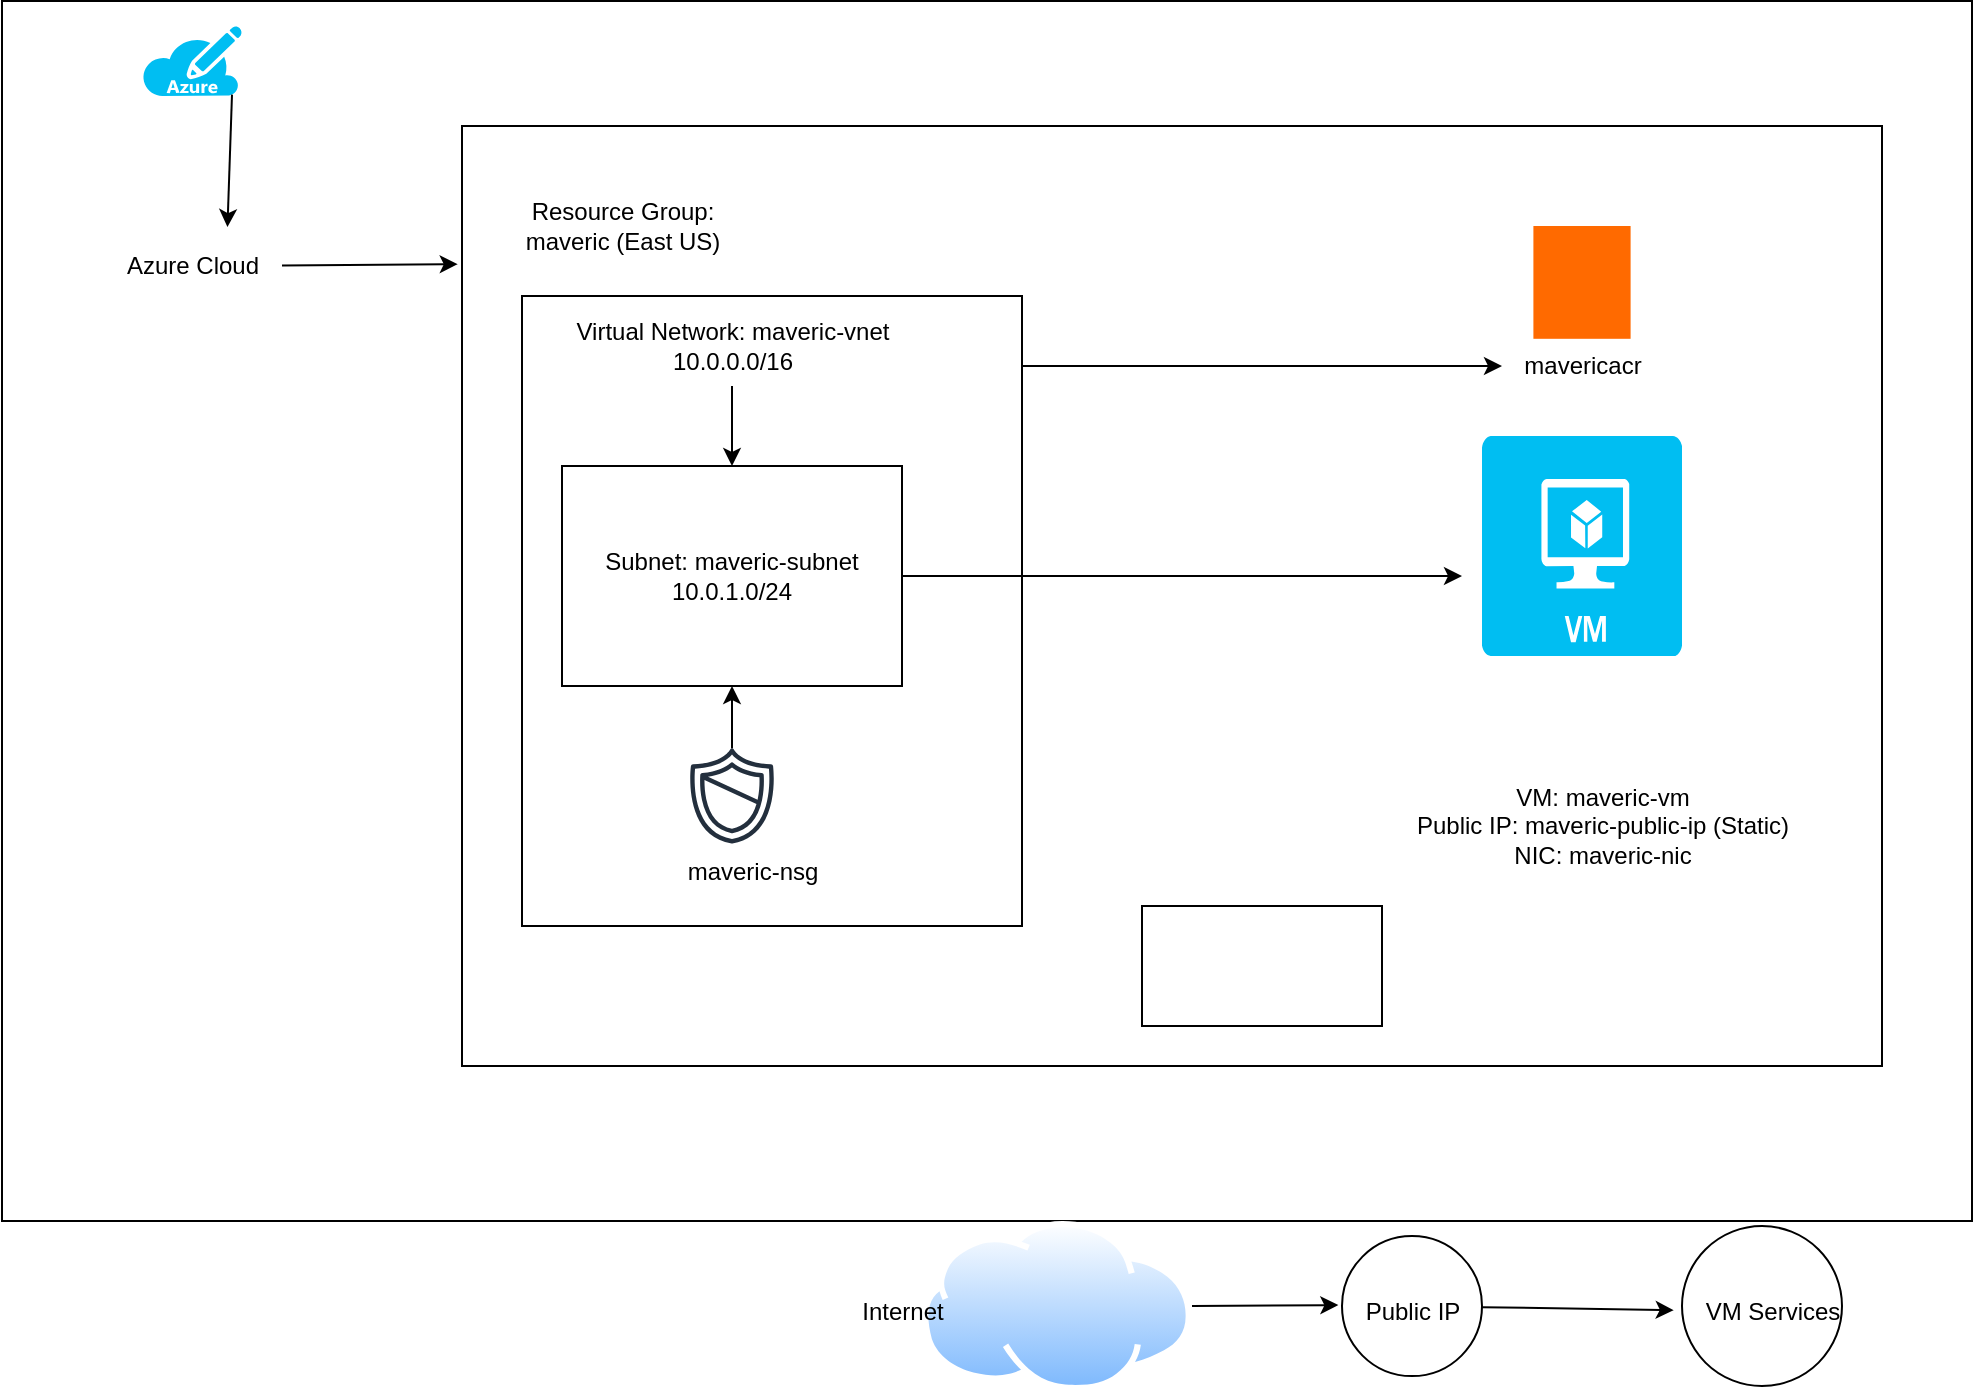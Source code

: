 <mxfile version="26.1.0">
  <diagram name="Page-1" id="vFzVG2v4a-QTF86SDmSL">
    <mxGraphModel dx="2288" dy="871" grid="1" gridSize="10" guides="1" tooltips="1" connect="1" arrows="1" fold="1" page="1" pageScale="1" pageWidth="850" pageHeight="1100" math="0" shadow="0">
      <root>
        <mxCell id="0" />
        <mxCell id="1" parent="0" />
        <mxCell id="4RFPzDFZCLjAgnLNIc_q-1" value="" style="rounded=0;whiteSpace=wrap;html=1;" vertex="1" parent="1">
          <mxGeometry x="-230" y="57.5" width="985" height="610" as="geometry" />
        </mxCell>
        <mxCell id="4RFPzDFZCLjAgnLNIc_q-2" value="&lt;div&gt;Azure Cloud&quot;&lt;/div&gt;" style="text;html=1;align=center;verticalAlign=middle;resizable=0;points=[];autosize=1;strokeColor=none;fillColor=none;" vertex="1" parent="1">
          <mxGeometry x="180" y="150" width="90" height="30" as="geometry" />
        </mxCell>
        <mxCell id="4RFPzDFZCLjAgnLNIc_q-3" value="" style="rounded=0;whiteSpace=wrap;html=1;" vertex="1" parent="1">
          <mxGeometry y="120" width="710" height="470" as="geometry" />
        </mxCell>
        <mxCell id="4RFPzDFZCLjAgnLNIc_q-4" value="&lt;div&gt;Resource Group:&lt;br/&gt;maveric (East US)&lt;/div&gt;" style="text;html=1;align=center;verticalAlign=middle;resizable=0;points=[];autosize=1;strokeColor=none;fillColor=none;" vertex="1" parent="1">
          <mxGeometry x="20" y="150" width="120" height="40" as="geometry" />
        </mxCell>
        <mxCell id="4RFPzDFZCLjAgnLNIc_q-6" value="" style="rounded=0;whiteSpace=wrap;html=1;" vertex="1" parent="1">
          <mxGeometry x="30" y="205" width="250" height="315" as="geometry" />
        </mxCell>
        <mxCell id="4RFPzDFZCLjAgnLNIc_q-46" style="edgeStyle=none;rounded=0;orthogonalLoop=1;jettySize=auto;html=1;" edge="1" parent="1" target="4RFPzDFZCLjAgnLNIc_q-17">
          <mxGeometry relative="1" as="geometry">
            <mxPoint x="280" y="240" as="sourcePoint" />
          </mxGeometry>
        </mxCell>
        <mxCell id="4RFPzDFZCLjAgnLNIc_q-48" value="" style="edgeStyle=none;rounded=0;orthogonalLoop=1;jettySize=auto;html=1;" edge="1" parent="1" source="4RFPzDFZCLjAgnLNIc_q-7" target="4RFPzDFZCLjAgnLNIc_q-8">
          <mxGeometry relative="1" as="geometry" />
        </mxCell>
        <mxCell id="4RFPzDFZCLjAgnLNIc_q-7" value="&lt;div&gt;Virtual Network: maveric-vnet&lt;/div&gt;&lt;div&gt;10.0.0.0/16&lt;/div&gt;" style="text;html=1;align=center;verticalAlign=middle;resizable=0;points=[];autosize=1;strokeColor=none;fillColor=none;" vertex="1" parent="1">
          <mxGeometry x="45" y="210" width="180" height="40" as="geometry" />
        </mxCell>
        <mxCell id="4RFPzDFZCLjAgnLNIc_q-8" value="&lt;div&gt;Subnet: maveric-subnet&lt;/div&gt;&lt;div&gt;10.0.1.0/24&lt;/div&gt;" style="rounded=0;whiteSpace=wrap;html=1;" vertex="1" parent="1">
          <mxGeometry x="50" y="290" width="170" height="110" as="geometry" />
        </mxCell>
        <mxCell id="4RFPzDFZCLjAgnLNIc_q-44" value="" style="edgeStyle=none;rounded=0;orthogonalLoop=1;jettySize=auto;html=1;" edge="1" parent="1" source="4RFPzDFZCLjAgnLNIc_q-9" target="4RFPzDFZCLjAgnLNIc_q-8">
          <mxGeometry relative="1" as="geometry" />
        </mxCell>
        <mxCell id="4RFPzDFZCLjAgnLNIc_q-9" value="" style="sketch=0;outlineConnect=0;fontColor=#232F3E;gradientColor=none;fillColor=#232F3D;strokeColor=none;dashed=0;verticalLabelPosition=bottom;verticalAlign=top;align=center;html=1;fontSize=12;fontStyle=0;aspect=fixed;pointerEvents=1;shape=mxgraph.aws4.shield2;" vertex="1" parent="1">
          <mxGeometry x="110" y="430" width="50" height="50" as="geometry" />
        </mxCell>
        <mxCell id="4RFPzDFZCLjAgnLNIc_q-10" value="&lt;div&gt;maveric-nsg&lt;/div&gt;&lt;div&gt;&lt;br&gt;&lt;/div&gt;" style="text;html=1;align=center;verticalAlign=middle;resizable=0;points=[];autosize=1;strokeColor=none;fillColor=none;" vertex="1" parent="1">
          <mxGeometry x="100" y="480" width="90" height="40" as="geometry" />
        </mxCell>
        <mxCell id="4RFPzDFZCLjAgnLNIc_q-11" value="" style="verticalLabelPosition=bottom;html=1;verticalAlign=top;align=center;strokeColor=none;fillColor=#00BEF2;shape=mxgraph.azure.virtual_machine;" vertex="1" parent="1">
          <mxGeometry x="510" y="275" width="100" height="110" as="geometry" />
        </mxCell>
        <mxCell id="4RFPzDFZCLjAgnLNIc_q-12" value="&lt;div&gt;VM: maveric-vm&lt;/div&gt;&lt;div&gt;Public IP: maveric-public-ip (Static)&lt;/div&gt;&lt;div&gt;NIC: maveric-nic&lt;/div&gt;" style="text;html=1;align=center;verticalAlign=middle;resizable=0;points=[];autosize=1;strokeColor=none;fillColor=none;" vertex="1" parent="1">
          <mxGeometry x="465" y="440" width="210" height="60" as="geometry" />
        </mxCell>
        <mxCell id="4RFPzDFZCLjAgnLNIc_q-14" value="" style="points=[];aspect=fixed;html=1;align=center;shadow=0;dashed=0;fillColor=#FF6A00;strokeColor=none;shape=mxgraph.alibaba_cloud.acr_cloud_container_registry;" vertex="1" parent="1">
          <mxGeometry x="535.7" y="170" width="48.6" height="56.4" as="geometry" />
        </mxCell>
        <mxCell id="4RFPzDFZCLjAgnLNIc_q-17" value="&lt;div&gt;&lt;br&gt;&lt;/div&gt;&lt;div&gt;mavericacr&lt;/div&gt;&lt;div&gt;&lt;br&gt;&lt;/div&gt;" style="text;html=1;align=center;verticalAlign=middle;resizable=0;points=[];autosize=1;strokeColor=none;fillColor=none;" vertex="1" parent="1">
          <mxGeometry x="520" y="210" width="80" height="60" as="geometry" />
        </mxCell>
        <mxCell id="4RFPzDFZCLjAgnLNIc_q-19" value="" style="image;aspect=fixed;perimeter=ellipsePerimeter;html=1;align=center;shadow=0;dashed=0;spacingTop=3;image=img/lib/active_directory/internet_cloud.svg;" vertex="1" parent="1">
          <mxGeometry x="230" y="667.5" width="135" height="85.05" as="geometry" />
        </mxCell>
        <mxCell id="4RFPzDFZCLjAgnLNIc_q-21" value="&lt;div&gt;Internet&lt;/div&gt;" style="text;html=1;align=center;verticalAlign=middle;resizable=0;points=[];autosize=1;strokeColor=none;fillColor=none;" vertex="1" parent="1">
          <mxGeometry x="190" y="697.52" width="60" height="30" as="geometry" />
        </mxCell>
        <mxCell id="4RFPzDFZCLjAgnLNIc_q-26" value="Azure Cloud" style="text;html=1;align=center;verticalAlign=middle;resizable=0;points=[];autosize=1;strokeColor=none;fillColor=none;" vertex="1" parent="1">
          <mxGeometry x="-180" y="175" width="90" height="30" as="geometry" />
        </mxCell>
        <mxCell id="4RFPzDFZCLjAgnLNIc_q-33" value="" style="ellipse;whiteSpace=wrap;html=1;aspect=fixed;" vertex="1" parent="1">
          <mxGeometry x="440" y="675.05" width="70" height="70" as="geometry" />
        </mxCell>
        <mxCell id="4RFPzDFZCLjAgnLNIc_q-34" value="" style="ellipse;whiteSpace=wrap;html=1;aspect=fixed;" vertex="1" parent="1">
          <mxGeometry x="610" y="670.02" width="80" height="80" as="geometry" />
        </mxCell>
        <mxCell id="4RFPzDFZCLjAgnLNIc_q-35" value="&lt;div&gt;Public IP&lt;/div&gt;" style="text;html=1;align=center;verticalAlign=middle;resizable=0;points=[];autosize=1;strokeColor=none;fillColor=none;" vertex="1" parent="1">
          <mxGeometry x="440" y="697.52" width="70" height="30" as="geometry" />
        </mxCell>
        <mxCell id="4RFPzDFZCLjAgnLNIc_q-36" value="&lt;div&gt;VM Services&lt;/div&gt;" style="text;html=1;align=center;verticalAlign=middle;resizable=0;points=[];autosize=1;strokeColor=none;fillColor=none;" vertex="1" parent="1">
          <mxGeometry x="610" y="697.52" width="90" height="30" as="geometry" />
        </mxCell>
        <mxCell id="4RFPzDFZCLjAgnLNIc_q-37" style="edgeStyle=none;rounded=0;orthogonalLoop=1;jettySize=auto;html=1;entryX=-0.026;entryY=0.401;entryDx=0;entryDy=0;entryPerimeter=0;" edge="1" parent="1" source="4RFPzDFZCLjAgnLNIc_q-19" target="4RFPzDFZCLjAgnLNIc_q-35">
          <mxGeometry relative="1" as="geometry" />
        </mxCell>
        <mxCell id="4RFPzDFZCLjAgnLNIc_q-39" style="edgeStyle=none;rounded=0;orthogonalLoop=1;jettySize=auto;html=1;entryX=0.108;entryY=0.998;entryDx=0;entryDy=0;entryPerimeter=0;" edge="1" parent="1" source="4RFPzDFZCLjAgnLNIc_q-36" target="4RFPzDFZCLjAgnLNIc_q-36">
          <mxGeometry relative="1" as="geometry" />
        </mxCell>
        <mxCell id="4RFPzDFZCLjAgnLNIc_q-40" style="edgeStyle=none;rounded=0;orthogonalLoop=1;jettySize=auto;html=1;entryX=-0.046;entryY=0.485;entryDx=0;entryDy=0;entryPerimeter=0;" edge="1" parent="1" source="4RFPzDFZCLjAgnLNIc_q-33" target="4RFPzDFZCLjAgnLNIc_q-36">
          <mxGeometry relative="1" as="geometry" />
        </mxCell>
        <mxCell id="4RFPzDFZCLjAgnLNIc_q-41" style="edgeStyle=none;rounded=0;orthogonalLoop=1;jettySize=auto;html=1;" edge="1" parent="1" source="4RFPzDFZCLjAgnLNIc_q-8">
          <mxGeometry relative="1" as="geometry">
            <mxPoint x="500" y="345" as="targetPoint" />
          </mxGeometry>
        </mxCell>
        <mxCell id="4RFPzDFZCLjAgnLNIc_q-47" value="" style="rounded=0;whiteSpace=wrap;html=1;" vertex="1" parent="1">
          <mxGeometry x="340" y="510" width="120" height="60" as="geometry" />
        </mxCell>
        <mxCell id="4RFPzDFZCLjAgnLNIc_q-50" value="" style="verticalLabelPosition=bottom;html=1;verticalAlign=top;align=center;strokeColor=none;fillColor=#00BEF2;shape=mxgraph.azure.azure_subscription;" vertex="1" parent="1">
          <mxGeometry x="-160" y="70" width="50" height="35" as="geometry" />
        </mxCell>
        <mxCell id="4RFPzDFZCLjAgnLNIc_q-59" style="edgeStyle=none;rounded=0;orthogonalLoop=1;jettySize=auto;html=1;exitX=0.9;exitY=0.98;exitDx=0;exitDy=0;exitPerimeter=0;entryX=0.697;entryY=-0.149;entryDx=0;entryDy=0;entryPerimeter=0;" edge="1" parent="1" source="4RFPzDFZCLjAgnLNIc_q-50" target="4RFPzDFZCLjAgnLNIc_q-26">
          <mxGeometry relative="1" as="geometry" />
        </mxCell>
        <mxCell id="4RFPzDFZCLjAgnLNIc_q-60" style="edgeStyle=none;rounded=0;orthogonalLoop=1;jettySize=auto;html=1;entryX=-0.003;entryY=0.147;entryDx=0;entryDy=0;entryPerimeter=0;" edge="1" parent="1" source="4RFPzDFZCLjAgnLNIc_q-26" target="4RFPzDFZCLjAgnLNIc_q-3">
          <mxGeometry relative="1" as="geometry" />
        </mxCell>
      </root>
    </mxGraphModel>
  </diagram>
</mxfile>
